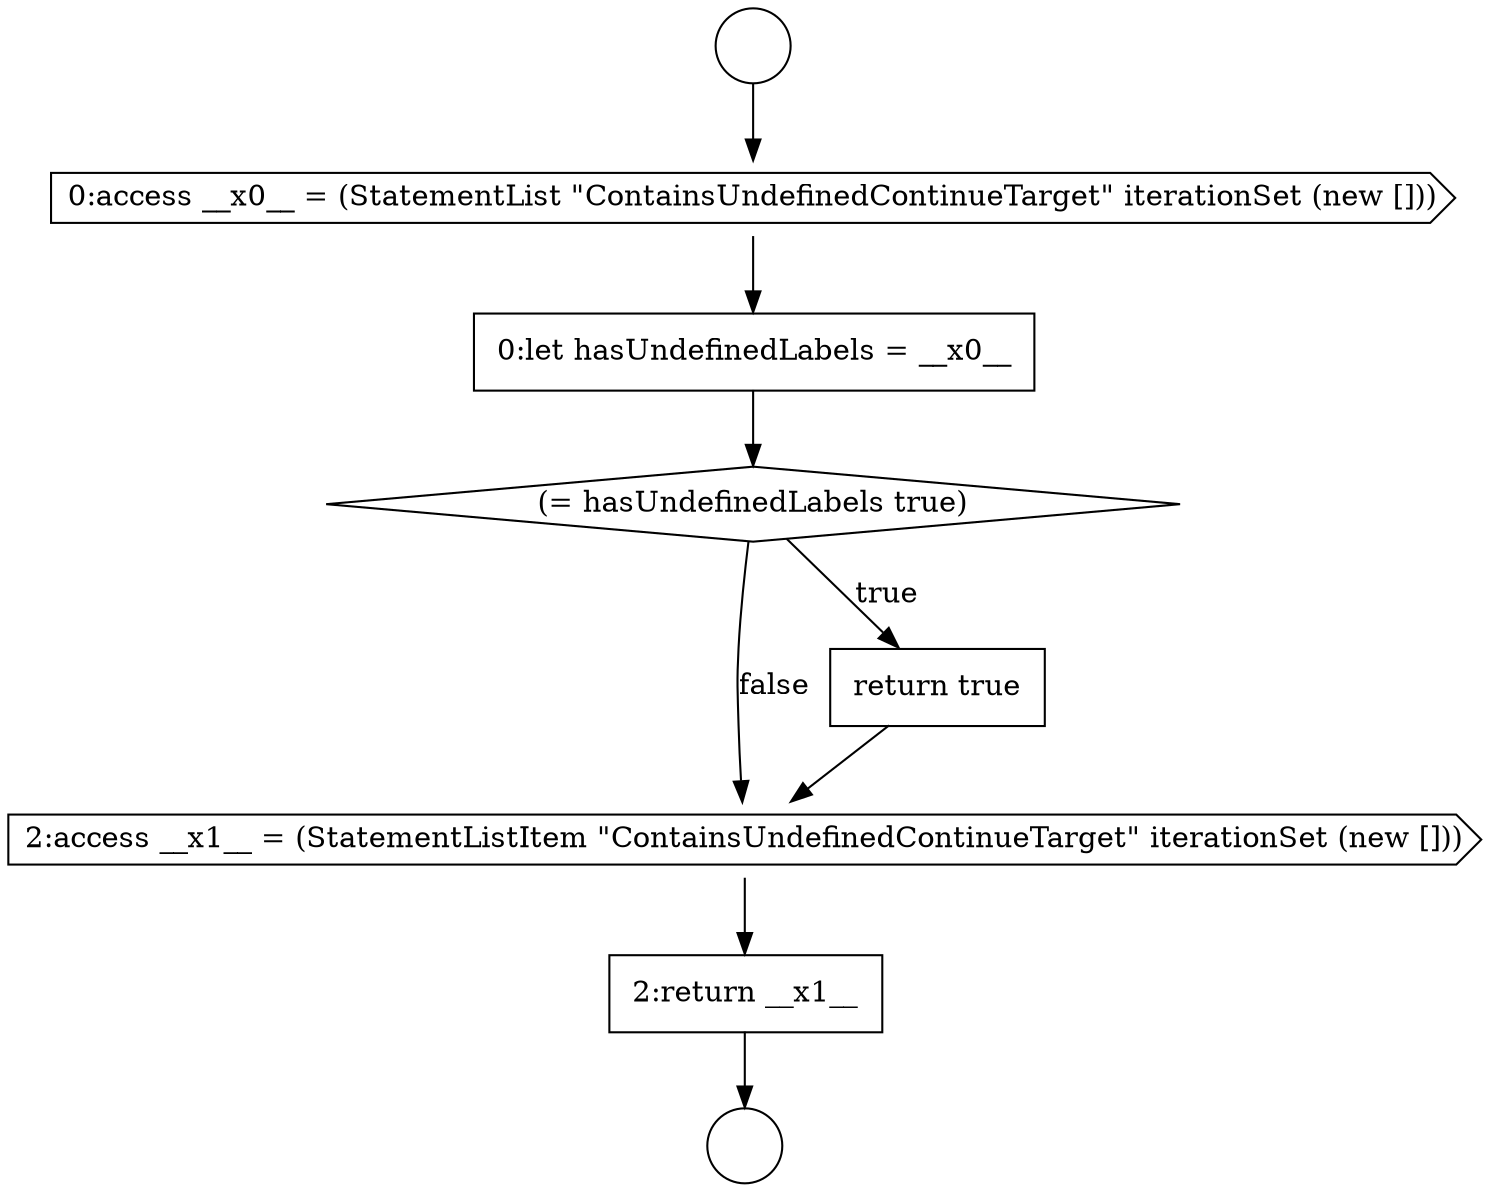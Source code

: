 digraph {
  node5342 [shape=none, margin=0, label=<<font color="black">
    <table border="0" cellborder="1" cellspacing="0" cellpadding="10">
      <tr><td align="left">2:return __x1__</td></tr>
    </table>
  </font>> color="black" fillcolor="white" style=filled]
  node5338 [shape=none, margin=0, label=<<font color="black">
    <table border="0" cellborder="1" cellspacing="0" cellpadding="10">
      <tr><td align="left">0:let hasUndefinedLabels = __x0__</td></tr>
    </table>
  </font>> color="black" fillcolor="white" style=filled]
  node5341 [shape=cds, label=<<font color="black">2:access __x1__ = (StatementListItem &quot;ContainsUndefinedContinueTarget&quot; iterationSet (new []))</font>> color="black" fillcolor="white" style=filled]
  node5337 [shape=cds, label=<<font color="black">0:access __x0__ = (StatementList &quot;ContainsUndefinedContinueTarget&quot; iterationSet (new []))</font>> color="black" fillcolor="white" style=filled]
  node5335 [shape=circle label=" " color="black" fillcolor="white" style=filled]
  node5340 [shape=none, margin=0, label=<<font color="black">
    <table border="0" cellborder="1" cellspacing="0" cellpadding="10">
      <tr><td align="left">return true</td></tr>
    </table>
  </font>> color="black" fillcolor="white" style=filled]
  node5336 [shape=circle label=" " color="black" fillcolor="white" style=filled]
  node5339 [shape=diamond, label=<<font color="black">(= hasUndefinedLabels true)</font>> color="black" fillcolor="white" style=filled]
  node5342 -> node5336 [ color="black"]
  node5335 -> node5337 [ color="black"]
  node5337 -> node5338 [ color="black"]
  node5341 -> node5342 [ color="black"]
  node5338 -> node5339 [ color="black"]
  node5340 -> node5341 [ color="black"]
  node5339 -> node5340 [label=<<font color="black">true</font>> color="black"]
  node5339 -> node5341 [label=<<font color="black">false</font>> color="black"]
}

